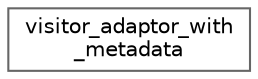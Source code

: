 digraph "Graphical Class Hierarchy"
{
 // LATEX_PDF_SIZE
  bgcolor="transparent";
  edge [fontname=Helvetica,fontsize=10,labelfontname=Helvetica,labelfontsize=10];
  node [fontname=Helvetica,fontsize=10,shape=box,height=0.2,width=0.4];
  rankdir="LR";
  Node0 [id="Node000000",label="visitor_adaptor_with\l_metadata",height=0.2,width=0.4,color="grey40", fillcolor="white", style="filled",URL="$classvisitor__adaptor__with__metadata.html",tooltip=" "];
}
